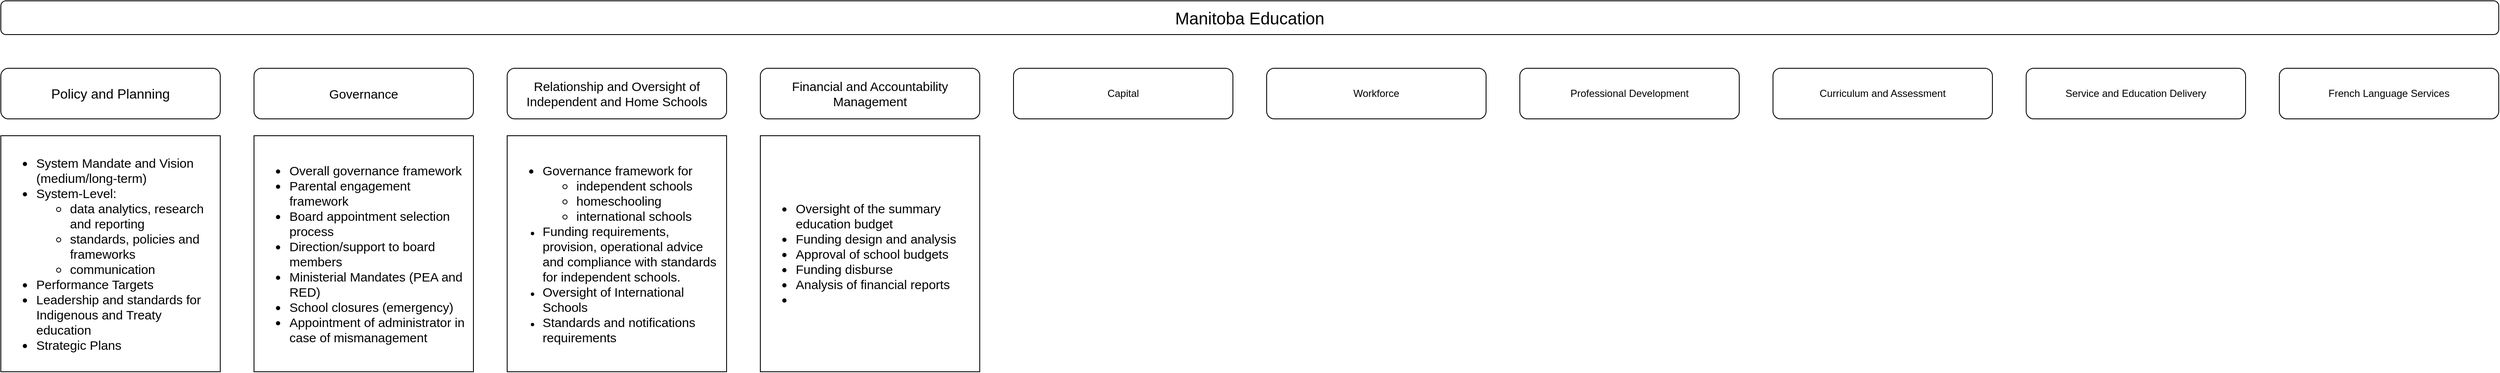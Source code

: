 <mxfile version="13.11.0" type="github">
  <diagram id="prtHgNgQTEPvFCAcTncT" name="Page-1">
    <mxGraphModel dx="1182" dy="732" grid="1" gridSize="10" guides="1" tooltips="1" connect="1" arrows="1" fold="1" page="1" pageScale="1" pageWidth="3300" pageHeight="4681" math="0" shadow="0">
      <root>
        <mxCell id="0" />
        <mxCell id="1" parent="0" />
        <mxCell id="5bOR9743OxFzplGHLOWL-1" value="&lt;font style=&quot;font-size: 20px&quot;&gt;Manitoba Education&lt;/font&gt;" style="rounded=1;whiteSpace=wrap;html=1;" vertex="1" parent="1">
          <mxGeometry x="170" y="80" width="2960" height="40" as="geometry" />
        </mxCell>
        <mxCell id="5bOR9743OxFzplGHLOWL-10" value="&lt;font style=&quot;font-size: 16px&quot;&gt;Policy and Planning&lt;/font&gt;" style="rounded=1;whiteSpace=wrap;html=1;" vertex="1" parent="1">
          <mxGeometry x="170" y="160" width="260" height="60" as="geometry" />
        </mxCell>
        <mxCell id="5bOR9743OxFzplGHLOWL-11" value="&lt;font style=&quot;font-size: 15px&quot;&gt;Governance&lt;/font&gt;" style="rounded=1;whiteSpace=wrap;html=1;" vertex="1" parent="1">
          <mxGeometry x="470" y="160" width="260" height="60" as="geometry" />
        </mxCell>
        <mxCell id="5bOR9743OxFzplGHLOWL-12" value="&lt;span style=&quot;font-size: 15px&quot;&gt;Relationship and Oversight of Independent and Home Schools&lt;/span&gt;" style="rounded=1;whiteSpace=wrap;html=1;" vertex="1" parent="1">
          <mxGeometry x="770" y="160" width="260" height="60" as="geometry" />
        </mxCell>
        <mxCell id="5bOR9743OxFzplGHLOWL-13" value="&lt;font style=&quot;font-size: 15px&quot;&gt;Financial and Accountability Management&lt;/font&gt;" style="rounded=1;whiteSpace=wrap;html=1;" vertex="1" parent="1">
          <mxGeometry x="1070" y="160" width="260" height="60" as="geometry" />
        </mxCell>
        <mxCell id="5bOR9743OxFzplGHLOWL-14" value="Capital" style="rounded=1;whiteSpace=wrap;html=1;" vertex="1" parent="1">
          <mxGeometry x="1370" y="160" width="260" height="60" as="geometry" />
        </mxCell>
        <mxCell id="5bOR9743OxFzplGHLOWL-17" value="Workforce" style="rounded=1;whiteSpace=wrap;html=1;" vertex="1" parent="1">
          <mxGeometry x="1670" y="160" width="260" height="60" as="geometry" />
        </mxCell>
        <mxCell id="5bOR9743OxFzplGHLOWL-18" value="Professional Development" style="rounded=1;whiteSpace=wrap;html=1;" vertex="1" parent="1">
          <mxGeometry x="1970" y="160" width="260" height="60" as="geometry" />
        </mxCell>
        <mxCell id="5bOR9743OxFzplGHLOWL-19" value="Curriculum and Assessment" style="rounded=1;whiteSpace=wrap;html=1;" vertex="1" parent="1">
          <mxGeometry x="2270" y="160" width="260" height="60" as="geometry" />
        </mxCell>
        <mxCell id="5bOR9743OxFzplGHLOWL-20" value="Service and Education Delivery" style="rounded=1;whiteSpace=wrap;html=1;" vertex="1" parent="1">
          <mxGeometry x="2570" y="160" width="260" height="60" as="geometry" />
        </mxCell>
        <mxCell id="5bOR9743OxFzplGHLOWL-21" value="French Language Services" style="rounded=1;whiteSpace=wrap;html=1;" vertex="1" parent="1">
          <mxGeometry x="2870" y="160" width="260" height="60" as="geometry" />
        </mxCell>
        <mxCell id="5bOR9743OxFzplGHLOWL-24" value="&lt;ul style=&quot;font-size: 15px&quot;&gt;&lt;li&gt;System Mandate and Vision (medium/long-term)&lt;/li&gt;&lt;li&gt;System-Level:&lt;/li&gt;&lt;ul&gt;&lt;li&gt;data analytics, research and reporting&lt;/li&gt;&lt;li&gt;standards, policies and frameworks&lt;/li&gt;&lt;li&gt;communication&lt;/li&gt;&lt;/ul&gt;&lt;li&gt;Performance Targets&lt;/li&gt;&lt;li&gt;Leadership and standards for Indigenous and Treaty education&lt;/li&gt;&lt;li&gt;Strategic Plans&lt;/li&gt;&lt;/ul&gt;" style="rounded=0;whiteSpace=wrap;html=1;align=left;perimeterSpacing=0;spacingRight=3;" vertex="1" parent="1">
          <mxGeometry x="170" y="240" width="260" height="280" as="geometry" />
        </mxCell>
        <mxCell id="5bOR9743OxFzplGHLOWL-26" value="&lt;ul style=&quot;font-size: 15px&quot;&gt;&lt;li&gt;Overall governance framework&lt;/li&gt;&lt;li&gt;Parental engagement framework&lt;/li&gt;&lt;li&gt;Board appointment selection process&lt;/li&gt;&lt;li&gt;Direction/support to board members&lt;/li&gt;&lt;li&gt;Ministerial Mandates (PEA and RED)&lt;/li&gt;&lt;li&gt;School closures (emergency)&lt;/li&gt;&lt;li&gt;Appointment of administrator in case of mismanagement&lt;/li&gt;&lt;/ul&gt;" style="rounded=0;whiteSpace=wrap;html=1;align=left;spacingRight=4;" vertex="1" parent="1">
          <mxGeometry x="470" y="240" width="260" height="280" as="geometry" />
        </mxCell>
        <mxCell id="5bOR9743OxFzplGHLOWL-27" value="&lt;ul&gt;&lt;li style=&quot;font-size: 15px&quot;&gt;Governance framework for&amp;nbsp;&lt;/li&gt;&lt;ul style=&quot;font-size: 15px&quot;&gt;&lt;li&gt;independent schools&lt;/li&gt;&lt;li&gt;homeschooling&lt;/li&gt;&lt;li&gt;international schools&lt;/li&gt;&lt;/ul&gt;&lt;li&gt;&lt;span style=&quot;font-size: 15px&quot;&gt;Funding requirements, provision, operational advice and compliance with standards for independent schools.&lt;/span&gt;&lt;/li&gt;&lt;li&gt;&lt;span style=&quot;font-size: 15px&quot;&gt;Oversight of International Schools&lt;/span&gt;&lt;/li&gt;&lt;li&gt;&lt;span style=&quot;font-size: 15px&quot;&gt;Standards and notifications requirements&lt;/span&gt;&lt;/li&gt;&lt;/ul&gt;" style="rounded=0;whiteSpace=wrap;html=1;align=left;perimeterSpacing=0;spacingRight=3;" vertex="1" parent="1">
          <mxGeometry x="770" y="240" width="260" height="280" as="geometry" />
        </mxCell>
        <mxCell id="5bOR9743OxFzplGHLOWL-28" value="&lt;ul style=&quot;font-size: 15px&quot;&gt;&lt;li&gt;Oversight of the summary education budget&lt;/li&gt;&lt;li&gt;Funding design and analysis&lt;/li&gt;&lt;li&gt;Approval of school budgets&lt;/li&gt;&lt;li&gt;Funding disburse&lt;/li&gt;&lt;li&gt;Analysis of financial reports&lt;/li&gt;&lt;li&gt;&lt;br&gt;&lt;/li&gt;&lt;/ul&gt;" style="rounded=0;whiteSpace=wrap;html=1;align=left;perimeterSpacing=0;spacingRight=3;" vertex="1" parent="1">
          <mxGeometry x="1070" y="240" width="260" height="280" as="geometry" />
        </mxCell>
      </root>
    </mxGraphModel>
  </diagram>
</mxfile>
